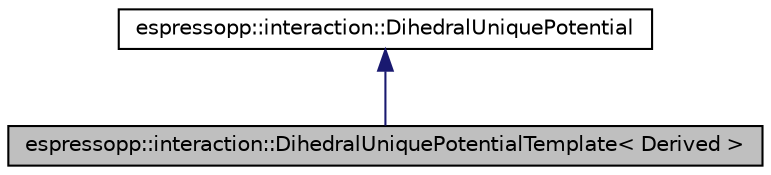 digraph G
{
  edge [fontname="Helvetica",fontsize="10",labelfontname="Helvetica",labelfontsize="10"];
  node [fontname="Helvetica",fontsize="10",shape=record];
  Node1 [label="espressopp::interaction::DihedralUniquePotentialTemplate\< Derived \>",height=0.2,width=0.4,color="black", fillcolor="grey75", style="filled" fontcolor="black"];
  Node2 -> Node1 [dir="back",color="midnightblue",fontsize="10",style="solid",fontname="Helvetica"];
  Node2 [label="espressopp::interaction::DihedralUniquePotential",height=0.2,width=0.4,color="black", fillcolor="white", style="filled",URL="$classespressopp_1_1interaction_1_1DihedralUniquePotential.html"];
}
